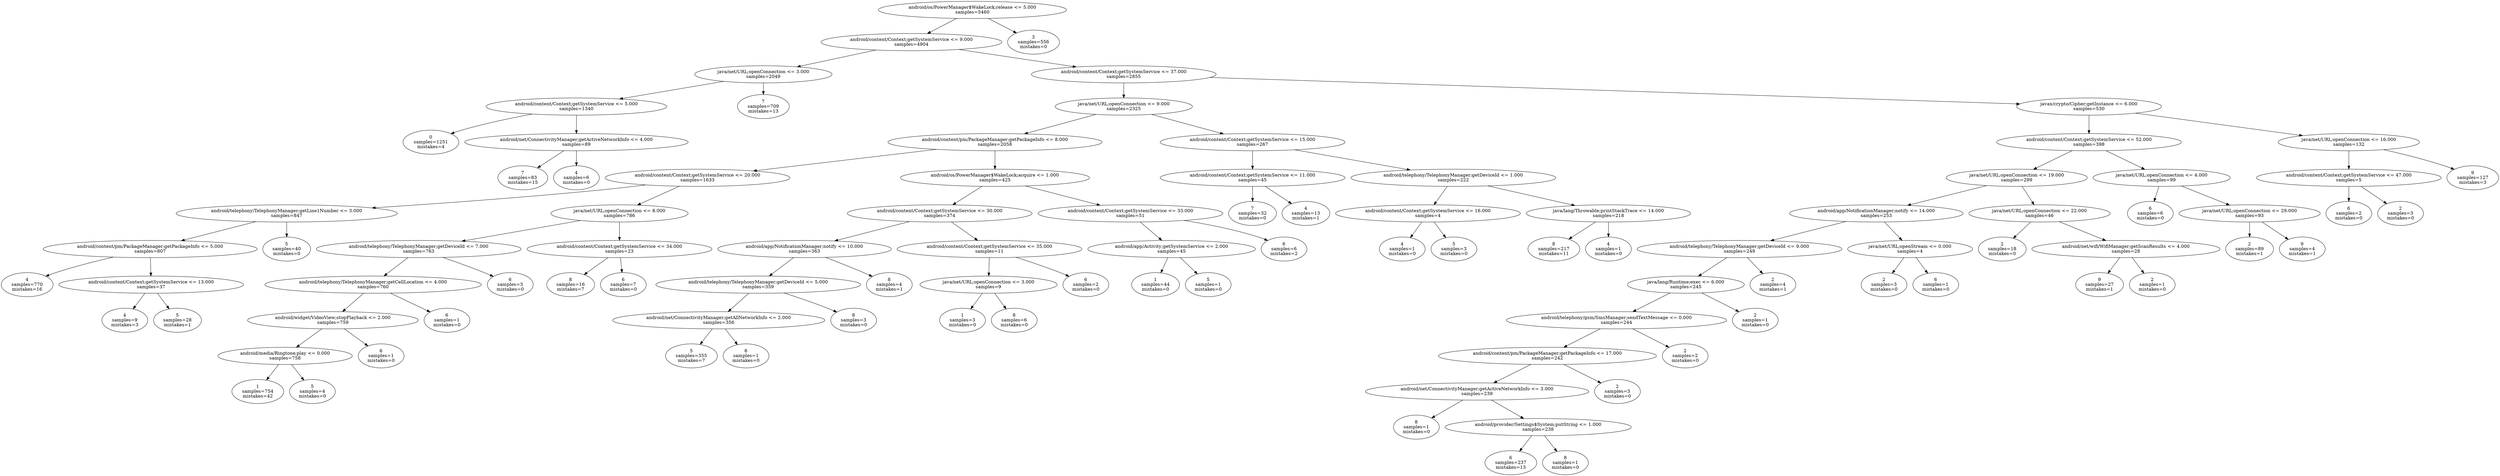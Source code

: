 digraph ClusteringTree {
n_0 [label="android/os/PowerManager$WakeLock;release <= 5.000
samples=\5460"];
n_1 [label="android/content/Context;getSystemService <= 9.000
samples=\4904"];
n_2 [label="3
samples=\556
mistakes=\0"];
n_3 [label="java/net/URL;openConnection <= 3.000
samples=\2049"];
n_4 [label="android/content/Context;getSystemService <= 37.000
samples=\2855"];
n_5 [label="android/content/Context;getSystemService <= 5.000
samples=\1340"];
n_6 [label="7
samples=\709
mistakes=\13"];
n_7 [label="java/net/URL;openConnection <= 9.000
samples=\2325"];
n_8 [label="javax/crypto/Cipher;getInstance <= 6.000
samples=\530"];
n_9 [label="0
samples=\1251
mistakes=\4"];
n_10 [label="android/net/ConnectivityManager;getActiveNetworkInfo <= 4.000
samples=\89"];
n_11 [label="android/content/pm/PackageManager;getPackageInfo <= 8.000
samples=\2058"];
n_12 [label="android/content/Context;getSystemService <= 15.000
samples=\267"];
n_13 [label="android/content/Context;getSystemService <= 52.000
samples=\398"];
n_14 [label="java/net/URL;openConnection <= 16.000
samples=\132"];
n_15 [label="7
samples=\83
mistakes=\15"];
n_16 [label="4
samples=\6
mistakes=\0"];
n_17 [label="android/content/Context;getSystemService <= 20.000
samples=\1633"];
n_18 [label="android/os/PowerManager$WakeLock;acquire <= 1.000
samples=\425"];
n_19 [label="android/content/Context;getSystemService <= 11.000
samples=\45"];
n_20 [label="android/telephony/TelephonyManager;getDeviceId <= 1.000
samples=\222"];
n_21 [label="java/net/URL;openConnection <= 19.000
samples=\299"];
n_22 [label="java/net/URL;openConnection <= 4.000
samples=\99"];
n_23 [label="android/content/Context;getSystemService <= 47.000
samples=\5"];
n_24 [label="9
samples=\127
mistakes=\3"];
n_25 [label="android/telephony/TelephonyManager;getLine1Number <= 3.000
samples=\847"];
n_26 [label="java/net/URL;openConnection <= 8.000
samples=\786"];
n_27 [label="android/content/Context;getSystemService <= 30.000
samples=\374"];
n_28 [label="android/content/Context;getSystemService <= 33.000
samples=\51"];
n_29 [label="7
samples=\32
mistakes=\0"];
n_30 [label="4
samples=\13
mistakes=\1"];
n_31 [label="android/content/Context;getSystemService <= 16.000
samples=\4"];
n_32 [label="java/lang/Throwable;printStackTrace <= 14.000
samples=\218"];
n_33 [label="android/app/NotificationManager;notify <= 14.000
samples=\253"];
n_34 [label="java/net/URL;openConnection <= 22.000
samples=\46"];
n_35 [label="6
samples=\6
mistakes=\0"];
n_36 [label="java/net/URL;openConnection <= 29.000
samples=\93"];
n_37 [label="6
samples=\2
mistakes=\0"];
n_38 [label="2
samples=\3
mistakes=\0"];
n_39 [label="android/content/pm/PackageManager;getPackageInfo <= 5.000
samples=\807"];
n_40 [label="5
samples=\40
mistakes=\0"];
n_41 [label="android/telephony/TelephonyManager;getDeviceId <= 7.000
samples=\763"];
n_42 [label="android/content/Context;getSystemService <= 34.000
samples=\23"];
n_43 [label="android/app/NotificationManager;notify <= 10.000
samples=\363"];
n_44 [label="android/content/Context;getSystemService <= 35.000
samples=\11"];
n_45 [label="android/app/Activity;getSystemService <= 2.000
samples=\45"];
n_46 [label="6
samples=\6
mistakes=\2"];
n_47 [label="4
samples=\1
mistakes=\0"];
n_48 [label="5
samples=\3
mistakes=\0"];
n_49 [label="8
samples=\217
mistakes=\11"];
n_50 [label="4
samples=\1
mistakes=\0"];
n_51 [label="android/telephony/TelephonyManager;getDeviceId <= 9.000
samples=\249"];
n_52 [label="java/net/URL;openStream <= 0.000
samples=\4"];
n_53 [label="2
samples=\18
mistakes=\0"];
n_54 [label="android/net/wifi/WifiManager;getScanResults <= 4.000
samples=\28"];
n_55 [label="2
samples=\89
mistakes=\1"];
n_56 [label="9
samples=\4
mistakes=\1"];
n_57 [label="4
samples=\770
mistakes=\16"];
n_58 [label="android/content/Context;getSystemService <= 13.000
samples=\37"];
n_59 [label="android/telephony/TelephonyManager;getCellLocation <= 4.000
samples=\760"];
n_60 [label="6
samples=\3
mistakes=\0"];
n_61 [label="8
samples=\16
mistakes=\7"];
n_62 [label="6
samples=\7
mistakes=\0"];
n_63 [label="android/telephony/TelephonyManager;getDeviceId <= 5.000
samples=\359"];
n_64 [label="8
samples=\4
mistakes=\1"];
n_65 [label="java/net/URL;openConnection <= 3.000
samples=\9"];
n_66 [label="6
samples=\2
mistakes=\0"];
n_67 [label="1
samples=\44
mistakes=\0"];
n_68 [label="5
samples=\1
mistakes=\0"];
n_69 [label="java/lang/Runtime;exec <= 6.000
samples=\245"];
n_70 [label="2
samples=\4
mistakes=\1"];
n_71 [label="2
samples=\3
mistakes=\0"];
n_72 [label="6
samples=\1
mistakes=\0"];
n_73 [label="9
samples=\27
mistakes=\1"];
n_74 [label="2
samples=\1
mistakes=\0"];
n_75 [label="4
samples=\9
mistakes=\3"];
n_76 [label="5
samples=\28
mistakes=\1"];
n_77 [label="android/widget/VideoView;stopPlayback <= 2.000
samples=\759"];
n_78 [label="6
samples=\1
mistakes=\0"];
n_79 [label="android/net/ConnectivityManager;getAllNetworkInfo <= 2.000
samples=\356"];
n_80 [label="8
samples=\3
mistakes=\0"];
n_81 [label="1
samples=\3
mistakes=\0"];
n_82 [label="8
samples=\6
mistakes=\0"];
n_83 [label="android/telephony/gsm/SmsManager;sendTextMessage <= 0.000
samples=\244"];
n_84 [label="2
samples=\1
mistakes=\0"];
n_85 [label="android/media/Ringtone;play <= 0.000
samples=\758"];
n_86 [label="6
samples=\1
mistakes=\0"];
n_87 [label="5
samples=\355
mistakes=\7"];
n_88 [label="8
samples=\1
mistakes=\0"];
n_89 [label="android/content/pm/PackageManager;getPackageInfo <= 17.000
samples=\242"];
n_90 [label="2
samples=\2
mistakes=\0"];
n_91 [label="1
samples=\754
mistakes=\42"];
n_92 [label="5
samples=\4
mistakes=\0"];
n_93 [label="android/net/ConnectivityManager;getActiveNetworkInfo <= 3.000
samples=\239"];
n_94 [label="2
samples=\3
mistakes=\0"];
n_95 [label="8
samples=\1
mistakes=\0"];
n_96 [label="android/provider/Settings$System;putString <= 1.000
samples=\238"];
n_97 [label="6
samples=\237
mistakes=\13"];
n_98 [label="8
samples=\1
mistakes=\0"];
n_0 -> n_1;
n_0 -> n_2;
n_1 -> n_3;
n_1 -> n_4;
n_3 -> n_5;
n_3 -> n_6;
n_4 -> n_7;
n_4 -> n_8;
n_5 -> n_9;
n_5 -> n_10;
n_7 -> n_11;
n_7 -> n_12;
n_8 -> n_13;
n_8 -> n_14;
n_10 -> n_15;
n_10 -> n_16;
n_11 -> n_17;
n_11 -> n_18;
n_12 -> n_19;
n_12 -> n_20;
n_13 -> n_21;
n_13 -> n_22;
n_14 -> n_23;
n_14 -> n_24;
n_17 -> n_25;
n_17 -> n_26;
n_18 -> n_27;
n_18 -> n_28;
n_19 -> n_29;
n_19 -> n_30;
n_20 -> n_31;
n_20 -> n_32;
n_21 -> n_33;
n_21 -> n_34;
n_22 -> n_35;
n_22 -> n_36;
n_23 -> n_37;
n_23 -> n_38;
n_25 -> n_39;
n_25 -> n_40;
n_26 -> n_41;
n_26 -> n_42;
n_27 -> n_43;
n_27 -> n_44;
n_28 -> n_45;
n_28 -> n_46;
n_31 -> n_47;
n_31 -> n_48;
n_32 -> n_49;
n_32 -> n_50;
n_33 -> n_51;
n_33 -> n_52;
n_34 -> n_53;
n_34 -> n_54;
n_36 -> n_55;
n_36 -> n_56;
n_39 -> n_57;
n_39 -> n_58;
n_41 -> n_59;
n_41 -> n_60;
n_42 -> n_61;
n_42 -> n_62;
n_43 -> n_63;
n_43 -> n_64;
n_44 -> n_65;
n_44 -> n_66;
n_45 -> n_67;
n_45 -> n_68;
n_51 -> n_69;
n_51 -> n_70;
n_52 -> n_71;
n_52 -> n_72;
n_54 -> n_73;
n_54 -> n_74;
n_58 -> n_75;
n_58 -> n_76;
n_59 -> n_77;
n_59 -> n_78;
n_63 -> n_79;
n_63 -> n_80;
n_65 -> n_81;
n_65 -> n_82;
n_69 -> n_83;
n_69 -> n_84;
n_77 -> n_85;
n_77 -> n_86;
n_79 -> n_87;
n_79 -> n_88;
n_83 -> n_89;
n_83 -> n_90;
n_85 -> n_91;
n_85 -> n_92;
n_89 -> n_93;
n_89 -> n_94;
n_93 -> n_95;
n_93 -> n_96;
n_96 -> n_97;
n_96 -> n_98;
}
